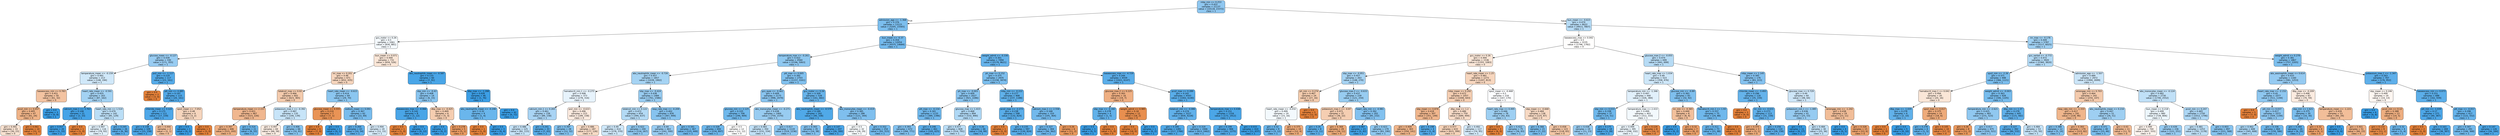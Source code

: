 digraph Tree {
node [shape=box, style="filled, rounded", color="black", fontname="helvetica"] ;
edge [fontname="helvetica"] ;
0 [label="mbp_min <= 0.253\ngini = 0.422\nsamples = 21137\nvalue = [10118, 23372]\nclass = 1", fillcolor="#8fc7f0"] ;
1 [label="admission_age <= -1.368\ngini = 0.376\nsamples = 13115\nvalue = [5205, 15565]\nclass = 1", fillcolor="#7bbeee"] ;
0 -> 1 [labeldistance=2.5, labelangle=45, headlabel="True"] ;
2 [label="gcs_motor <= 0.26\ngini = 0.5\nsamples = 1061\nvalue = [830, 881]\nclass = 1", fillcolor="#f4f9fd"] ;
1 -> 2 ;
3 [label="glucose_mean <= -0.127\ngini = 0.439\nsamples = 330\nvalue = [171, 355]\nclass = 1", fillcolor="#98ccf2"] ;
2 -> 3 ;
4 [label="temperature_mean <= -0.159\ngini = 0.491\nsamples = 213\nvalue = [148, 194]\nclass = 1", fillcolor="#d0e8f9"] ;
3 -> 4 ;
5 [label="baseexcess_min <= 0.783\ngini = 0.451\nsamples = 50\nvalue = [61, 32]\nclass = 0", fillcolor="#f3c3a1"] ;
4 -> 5 ;
6 [label="pco2_min <= 0.057\ngini = 0.405\nsamples = 47\nvalue = [61, 24]\nclass = 0", fillcolor="#efb387"] ;
5 -> 6 ;
7 [label="gini = 0.491\nsamples = 33\nvalue = [30, 23]\nclass = 0", fillcolor="#f9e2d1"] ;
6 -> 7 ;
8 [label="gini = 0.061\nsamples = 14\nvalue = [31, 1]\nclass = 0", fillcolor="#e6853f"] ;
6 -> 8 ;
9 [label="gini = 0.0\nsamples = 3\nvalue = [0, 8]\nclass = 1", fillcolor="#399de5"] ;
5 -> 9 ;
10 [label="heart_rate_mean <= -0.591\ngini = 0.455\nsamples = 163\nvalue = [87, 162]\nclass = 1", fillcolor="#a3d2f3"] ;
4 -> 10 ;
11 [label="calcium_max.1 <= 3.763\ngini = 0.108\nsamples = 21\nvalue = [2, 33]\nclass = 1", fillcolor="#45a3e7"] ;
10 -> 11 ;
12 [label="gini = 0.057\nsamples = 20\nvalue = [1, 33]\nclass = 1", fillcolor="#3fa0e6"] ;
11 -> 12 ;
13 [label="gini = 0.0\nsamples = 1\nvalue = [1, 0]\nclass = 0", fillcolor="#e58139"] ;
11 -> 13 ;
14 [label="heart_rate_min <= 1.514\ngini = 0.479\nsamples = 142\nvalue = [85, 129]\nclass = 1", fillcolor="#bbdef6"] ;
10 -> 14 ;
15 [label="gini = 0.497\nsamples = 116\nvalue = [79, 93]\nclass = 1", fillcolor="#e1f0fb"] ;
14 -> 15 ;
16 [label="gini = 0.245\nsamples = 26\nvalue = [6, 36]\nclass = 1", fillcolor="#5aade9"] ;
14 -> 16 ;
17 [label="po2_min <= -1.117\ngini = 0.219\nsamples = 117\nvalue = [23, 161]\nclass = 1", fillcolor="#55abe9"] ;
3 -> 17 ;
18 [label="gini = 0.0\nsamples = 2\nvalue = [3, 0]\nclass = 0", fillcolor="#e58139"] ;
17 -> 18 ;
19 [label="ptt_min <= 4.485\ngini = 0.197\nsamples = 115\nvalue = [20, 161]\nclass = 1", fillcolor="#52a9e8"] ;
17 -> 19 ;
20 [label="chloride_mean <= 3.122\ngini = 0.175\nsamples = 111\nvalue = [17, 159]\nclass = 1", fillcolor="#4ea7e8"] ;
19 -> 20 ;
21 [label="gini = 0.158\nsamples = 109\nvalue = [15, 158]\nclass = 1", fillcolor="#4ca6e7"] ;
20 -> 21 ;
22 [label="gini = 0.444\nsamples = 2\nvalue = [2, 1]\nclass = 0", fillcolor="#f2c09c"] ;
20 -> 22 ;
23 [label="spo2_mean <= -7.052\ngini = 0.48\nsamples = 4\nvalue = [3, 2]\nclass = 0", fillcolor="#f6d5bd"] ;
19 -> 23 ;
24 [label="gini = 0.0\nsamples = 1\nvalue = [0, 2]\nclass = 1", fillcolor="#399de5"] ;
23 -> 24 ;
25 [label="gini = 0.0\nsamples = 3\nvalue = [3, 0]\nclass = 0", fillcolor="#e58139"] ;
23 -> 25 ;
26 [label="bun_mean <= 0.071\ngini = 0.494\nsamples = 731\nvalue = [659, 526]\nclass = 0", fillcolor="#fae6d7"] ;
2 -> 26 ;
27 [label="inr_max <= 0.201\ngini = 0.48\nsamples = 671\nvalue = [652, 435]\nclass = 0", fillcolor="#f6d5bd"] ;
26 -> 27 ;
28 [label="totalco2_max <= 0.02\ngini = 0.466\nsamples = 602\nvalue = [623, 365]\nclass = 0", fillcolor="#f4cbad"] ;
27 -> 28 ;
29 [label="temperature_mean <= 2.157\ngini = 0.421\nsamples = 467\nvalue = [523, 226]\nclass = 0", fillcolor="#f0b78f"] ;
28 -> 29 ;
30 [label="gini = 0.397\nsamples = 446\nvalue = [515, 193]\nclass = 0", fillcolor="#efb083"] ;
29 -> 30 ;
31 [label="gini = 0.314\nsamples = 21\nvalue = [8, 33]\nclass = 1", fillcolor="#69b5eb"] ;
29 -> 31 ;
32 [label="potassium_max.1 <= -0.392\ngini = 0.487\nsamples = 135\nvalue = [100, 139]\nclass = 1", fillcolor="#c7e4f8"] ;
28 -> 32 ;
33 [label="gini = 0.497\nsamples = 69\nvalue = [68, 58]\nclass = 0", fillcolor="#fbece2"] ;
32 -> 33 ;
34 [label="gini = 0.406\nsamples = 66\nvalue = [32, 81]\nclass = 1", fillcolor="#87c4ef"] ;
32 -> 34 ;
35 [label="heart_rate_mean <= -0.615\ngini = 0.414\nsamples = 69\nvalue = [29, 70]\nclass = 1", fillcolor="#8bc6f0"] ;
27 -> 35 ;
36 [label="glucose_mean <= 0.555\ngini = 0.219\nsamples = 7\nvalue = [7, 1]\nclass = 0", fillcolor="#e99355"] ;
35 -> 36 ;
37 [label="gini = 0.0\nsamples = 6\nvalue = [7, 0]\nclass = 0", fillcolor="#e58139"] ;
36 -> 37 ;
38 [label="gini = 0.0\nsamples = 1\nvalue = [0, 1]\nclass = 1", fillcolor="#399de5"] ;
36 -> 38 ;
39 [label="sodium_mean <= 0.091\ngini = 0.367\nsamples = 62\nvalue = [22, 69]\nclass = 1", fillcolor="#78bced"] ;
35 -> 39 ;
40 [label="gini = 0.264\nsamples = 43\nvalue = [10, 54]\nclass = 1", fillcolor="#5eafea"] ;
39 -> 40 ;
41 [label="gini = 0.494\nsamples = 19\nvalue = [12, 15]\nclass = 1", fillcolor="#d7ebfa"] ;
39 -> 41 ;
42 [label="abs_neutrophils_mean <= -0.587\ngini = 0.133\nsamples = 60\nvalue = [7, 91]\nclass = 1", fillcolor="#48a5e7"] ;
26 -> 42 ;
43 [label="sbp_min <= -0.43\ngini = 0.408\nsamples = 14\nvalue = [6, 15]\nclass = 1", fillcolor="#88c4ef"] ;
42 -> 43 ;
44 [label="baseexcess_max <= -4.066\ngini = 0.142\nsamples = 8\nvalue = [1, 12]\nclass = 1", fillcolor="#49a5e7"] ;
43 -> 44 ;
45 [label="gini = 0.0\nsamples = 1\nvalue = [1, 0]\nclass = 0", fillcolor="#e58139"] ;
44 -> 45 ;
46 [label="gini = 0.0\nsamples = 7\nvalue = [0, 12]\nclass = 1", fillcolor="#399de5"] ;
44 -> 46 ;
47 [label="dbp_max <= -0.425\ngini = 0.469\nsamples = 6\nvalue = [5, 3]\nclass = 0", fillcolor="#f5cdb0"] ;
43 -> 47 ;
48 [label="gini = 0.0\nsamples = 1\nvalue = [0, 2]\nclass = 1", fillcolor="#399de5"] ;
47 -> 48 ;
49 [label="gini = 0.278\nsamples = 5\nvalue = [5, 1]\nclass = 0", fillcolor="#ea9a61"] ;
47 -> 49 ;
50 [label="dbp_max <= -1.288\ngini = 0.026\nsamples = 46\nvalue = [1, 76]\nclass = 1", fillcolor="#3c9ee5"] ;
42 -> 50 ;
51 [label="abs_neutrophils_mean <= -0.246\ngini = 0.32\nsamples = 4\nvalue = [1, 4]\nclass = 1", fillcolor="#6ab6ec"] ;
50 -> 51 ;
52 [label="gini = 0.0\nsamples = 1\nvalue = [1, 0]\nclass = 0", fillcolor="#e58139"] ;
51 -> 52 ;
53 [label="gini = 0.0\nsamples = 3\nvalue = [0, 4]\nclass = 1", fillcolor="#399de5"] ;
51 -> 53 ;
54 [label="gini = 0.0\nsamples = 42\nvalue = [0, 72]\nclass = 1", fillcolor="#399de5"] ;
50 -> 54 ;
55 [label="bun_mean <= -0.37\ngini = 0.354\nsamples = 12054\nvalue = [4375, 14684]\nclass = 1", fillcolor="#74baed"] ;
1 -> 55 ;
56 [label="temperature_max <= -0.261\ngini = 0.422\nsamples = 4560\nvalue = [2196, 5063]\nclass = 1", fillcolor="#8fc8f0"] ;
55 -> 56 ;
57 [label="abs_neutrophils_mean <= -0.726\ngini = 0.457\nsamples = 1857\nvalue = [1039, 1902]\nclass = 1", fillcolor="#a5d3f3"] ;
56 -> 57 ;
58 [label="hematocrit_min.1 <= -0.275\ngini = 0.498\nsamples = 373\nvalue = [278, 316]\nclass = 1", fillcolor="#e7f3fc"] ;
57 -> 58 ;
59 [label="calcium_min.1 <= 0.265\ngini = 0.461\nsamples = 158\nvalue = [89, 158]\nclass = 1", fillcolor="#a9d4f4"] ;
58 -> 59 ;
60 [label="gini = 0.486\nsamples = 125\nvalue = [82, 115]\nclass = 1", fillcolor="#c6e3f8"] ;
59 -> 60 ;
61 [label="gini = 0.241\nsamples = 33\nvalue = [7, 43]\nclass = 1", fillcolor="#59ade9"] ;
59 -> 61 ;
62 [label="po2_min <= -0.633\ngini = 0.496\nsamples = 215\nvalue = [189, 158]\nclass = 0", fillcolor="#fbeadf"] ;
58 -> 62 ;
63 [label="gini = 0.397\nsamples = 28\nvalue = [12, 32]\nclass = 1", fillcolor="#83c2ef"] ;
62 -> 63 ;
64 [label="gini = 0.486\nsamples = 187\nvalue = [177, 126]\nclass = 0", fillcolor="#f8dbc6"] ;
62 -> 64 ;
65 [label="sbp_max <= -0.424\ngini = 0.438\nsamples = 1484\nvalue = [761, 1586]\nclass = 1", fillcolor="#98ccf1"] ;
57 -> 65 ;
66 [label="totalco2_min <= 0.122\ngini = 0.472\nsamples = 654\nvalue = [394, 637]\nclass = 1", fillcolor="#b3daf5"] ;
65 -> 66 ;
67 [label="gini = 0.49\nsamples = 414\nvalue = [278, 370]\nclass = 1", fillcolor="#cee7f9"] ;
66 -> 67 ;
68 [label="gini = 0.422\nsamples = 240\nvalue = [116, 267]\nclass = 1", fillcolor="#8fc8f0"] ;
66 -> 68 ;
69 [label="resp_rate_max <= -0.209\ngini = 0.402\nsamples = 830\nvalue = [367, 949]\nclass = 1", fillcolor="#86c3ef"] ;
65 -> 69 ;
70 [label="gini = 0.44\nsamples = 463\nvalue = [242, 500]\nclass = 1", fillcolor="#99ccf2"] ;
69 -> 70 ;
71 [label="gini = 0.341\nsamples = 367\nvalue = [125, 449]\nclass = 1", fillcolor="#70b8ec"] ;
69 -> 71 ;
72 [label="ptt_max <= 0.005\ngini = 0.392\nsamples = 2703\nvalue = [1157, 3161]\nclass = 1", fillcolor="#81c1ef"] ;
56 -> 72 ;
73 [label="gcs_eyes <= -0.461\ngini = 0.409\nsamples = 2175\nvalue = [996, 2479]\nclass = 1", fillcolor="#89c4ef"] ;
72 -> 73 ;
74 [label="glucose_min <= 2.125\ngini = 0.335\nsamples = 706\nvalue = [246, 909]\nclass = 1", fillcolor="#6fb8ec"] ;
73 -> 74 ;
75 [label="gini = 0.328\nsamples = 694\nvalue = [234, 897]\nclass = 1", fillcolor="#6db7ec"] ;
74 -> 75 ;
76 [label="gini = 0.5\nsamples = 12\nvalue = [12, 12]\nclass = 0", fillcolor="#ffffff"] ;
74 -> 76 ;
77 [label="abs_monocytes_mean <= -0.271\ngini = 0.438\nsamples = 1469\nvalue = [750, 1570]\nclass = 1", fillcolor="#98ccf1"] ;
73 -> 77 ;
78 [label="gini = 0.483\nsamples = 350\nvalue = [231, 334]\nclass = 1", fillcolor="#c2e1f7"] ;
77 -> 78 ;
79 [label="gini = 0.417\nsamples = 1119\nvalue = [519, 1236]\nclass = 1", fillcolor="#8cc6f0"] ;
77 -> 79 ;
80 [label="gcs_motor <= 0.26\ngini = 0.309\nsamples = 528\nvalue = [161, 682]\nclass = 1", fillcolor="#68b4eb"] ;
72 -> 80 ;
81 [label="abs_neutrophils_mean <= -0.579\ngini = 0.189\nsamples = 242\nvalue = [40, 338]\nclass = 1", fillcolor="#50a9e8"] ;
80 -> 81 ;
82 [label="gini = 0.393\nsamples = 35\nvalue = [14, 38]\nclass = 1", fillcolor="#82c1ef"] ;
81 -> 82 ;
83 [label="gini = 0.147\nsamples = 207\nvalue = [26, 300]\nclass = 1", fillcolor="#4aa5e7"] ;
81 -> 83 ;
84 [label="abs_monocytes_mean <= -0.419\ngini = 0.385\nsamples = 286\nvalue = [121, 344]\nclass = 1", fillcolor="#7fbfee"] ;
80 -> 84 ;
85 [label="gini = 0.5\nsamples = 32\nvalue = [28, 29]\nclass = 1", fillcolor="#f8fcfe"] ;
84 -> 85 ;
86 [label="gini = 0.352\nsamples = 254\nvalue = [93, 315]\nclass = 1", fillcolor="#73baed"] ;
84 -> 86 ;
87 [label="weight_admit <= -0.336\ngini = 0.301\nsamples = 7494\nvalue = [2179, 9621]\nclass = 1", fillcolor="#66b3eb"] ;
55 -> 87 ;
88 [label="ph_max <= 0.152\ngini = 0.375\nsamples = 2935\nvalue = [1158, 3474]\nclass = 1", fillcolor="#7bbeee"] ;
87 -> 88 ;
89 [label="ph_max <= -0.003\ngini = 0.409\nsamples = 2027\nvalue = [921, 2286]\nclass = 1", fillcolor="#89c4ef"] ;
88 -> 89 ;
90 [label="ptt_max <= -0.154\ngini = 0.341\nsamples = 1133\nvalue = [389, 1396]\nclass = 1", fillcolor="#70b8ec"] ;
89 -> 90 ;
91 [label="gini = 0.393\nsamples = 672\nvalue = [284, 771]\nclass = 1", fillcolor="#82c1ef"] ;
90 -> 91 ;
92 [label="gini = 0.246\nsamples = 461\nvalue = [105, 625]\nclass = 1", fillcolor="#5aade9"] ;
90 -> 92 ;
93 [label="glucose_max <= 1.415\ngini = 0.468\nsamples = 894\nvalue = [532, 890]\nclass = 1", fillcolor="#afd8f5"] ;
89 -> 93 ;
94 [label="gini = 0.477\nsamples = 828\nvalue = [514, 791]\nclass = 1", fillcolor="#baddf6"] ;
93 -> 94 ;
95 [label="gini = 0.26\nsamples = 66\nvalue = [18, 99]\nclass = 1", fillcolor="#5dafea"] ;
93 -> 95 ;
96 [label="mbp_min <= -0.222\ngini = 0.277\nsamples = 908\nvalue = [237, 1188]\nclass = 1", fillcolor="#60b1ea"] ;
88 -> 96 ;
97 [label="pco2_max <= -2.273\ngini = 0.238\nsamples = 598\nvalue = [132, 824]\nclass = 1", fillcolor="#59ade9"] ;
96 -> 97 ;
98 [label="gini = 0.0\nsamples = 1\nvalue = [2, 0]\nclass = 0", fillcolor="#e58139"] ;
97 -> 98 ;
99 [label="gini = 0.235\nsamples = 597\nvalue = [130, 824]\nclass = 1", fillcolor="#58ace9"] ;
97 -> 99 ;
100 [label="calcium_max.1 <= 2.558\ngini = 0.348\nsamples = 310\nvalue = [105, 364]\nclass = 1", fillcolor="#72b9ec"] ;
96 -> 100 ;
101 [label="gini = 0.327\nsamples = 304\nvalue = [94, 362]\nclass = 1", fillcolor="#6cb6ec"] ;
100 -> 101 ;
102 [label="gini = 0.26\nsamples = 6\nvalue = [11, 2]\nclass = 0", fillcolor="#ea985d"] ;
100 -> 102 ;
103 [label="baseexcess_max <= -4.729\ngini = 0.244\nsamples = 4559\nvalue = [1021, 6147]\nclass = 1", fillcolor="#5aade9"] ;
87 -> 103 ;
104 [label="glucose_max.2 <= 0.225\ngini = 0.393\nsamples = 16\nvalue = [19, 7]\nclass = 0", fillcolor="#efaf82"] ;
103 -> 104 ;
105 [label="sbp_max <= -0.182\ngini = 0.278\nsamples = 4\nvalue = [1, 5]\nclass = 1", fillcolor="#61b1ea"] ;
104 -> 105 ;
106 [label="gini = 0.0\nsamples = 3\nvalue = [0, 5]\nclass = 1", fillcolor="#399de5"] ;
105 -> 106 ;
107 [label="gini = 0.0\nsamples = 1\nvalue = [1, 0]\nclass = 0", fillcolor="#e58139"] ;
105 -> 107 ;
108 [label="weight_admit <= 0.985\ngini = 0.18\nsamples = 12\nvalue = [18, 2]\nclass = 0", fillcolor="#e88f4f"] ;
104 -> 108 ;
109 [label="gini = 0.0\nsamples = 11\nvalue = [18, 0]\nclass = 0", fillcolor="#e58139"] ;
108 -> 109 ;
110 [label="gini = 0.0\nsamples = 1\nvalue = [0, 2]\nclass = 1", fillcolor="#399de5"] ;
108 -> 110 ;
111 [label="pco2_max <= 0.289\ngini = 0.241\nsamples = 4543\nvalue = [1002, 6140]\nclass = 1", fillcolor="#59ade9"] ;
103 -> 111 ;
112 [label="totalco2_min <= -0.086\ngini = 0.274\nsamples = 3227\nvalue = [830, 4228]\nclass = 1", fillcolor="#60b0ea"] ;
111 -> 112 ;
113 [label="gini = 0.195\nsamples = 1281\nvalue = [217, 1766]\nclass = 1", fillcolor="#51a9e8"] ;
112 -> 113 ;
114 [label="gini = 0.319\nsamples = 1946\nvalue = [613, 2462]\nclass = 1", fillcolor="#6ab5eb"] ;
112 -> 114 ;
115 [label="temperature_max <= 0.438\ngini = 0.151\nsamples = 1316\nvalue = [172, 1912]\nclass = 1", fillcolor="#4ba6e7"] ;
111 -> 115 ;
116 [label="gini = 0.199\nsamples = 906\nvalue = [161, 1275]\nclass = 1", fillcolor="#52a9e8"] ;
115 -> 116 ;
117 [label="gini = 0.033\nsamples = 410\nvalue = [11, 637]\nclass = 1", fillcolor="#3c9fe5"] ;
115 -> 117 ;
118 [label="bun_mean <= -0.615\ngini = 0.474\nsamples = 8022\nvalue = [4913, 7807]\nclass = 1", fillcolor="#b6dbf5"] ;
0 -> 118 [labeldistance=2.5, labelangle=-45, headlabel="False"] ;
119 [label="baseexcess_max <= 0.042\ngini = 0.5\nsamples = 2235\nvalue = [1796, 1782]\nclass = 0", fillcolor="#fffefd"] ;
118 -> 119 ;
120 [label="gcs_motor <= 0.26\ngini = 0.494\nsamples = 1536\nvalue = [1355, 1083]\nclass = 0", fillcolor="#fae6d7"] ;
119 -> 120 ;
121 [label="sbp_max <= -0.951\ngini = 0.457\nsamples = 263\nvalue = [148, 270]\nclass = 1", fillcolor="#a6d3f3"] ;
120 -> 121 ;
122 [label="ph_min <= 0.274\ngini = 0.467\nsamples = 24\nvalue = [27, 16]\nclass = 0", fillcolor="#f4ccae"] ;
121 -> 122 ;
123 [label="heart_rate_mean <= -0.032\ngini = 0.499\nsamples = 19\nvalue = [15, 16]\nclass = 1", fillcolor="#f3f9fd"] ;
122 -> 123 ;
124 [label="gini = 0.32\nsamples = 9\nvalue = [3, 12]\nclass = 1", fillcolor="#6ab6ec"] ;
123 -> 124 ;
125 [label="gini = 0.375\nsamples = 10\nvalue = [12, 4]\nclass = 0", fillcolor="#eeab7b"] ;
123 -> 125 ;
126 [label="gini = 0.0\nsamples = 5\nvalue = [12, 0]\nclass = 0", fillcolor="#e58139"] ;
122 -> 126 ;
127 [label="glucose_max.2 <= -0.633\ngini = 0.437\nsamples = 239\nvalue = [121, 254]\nclass = 1", fillcolor="#97ccf1"] ;
121 -> 127 ;
128 [label="potassium_max.1 <= -0.87\ngini = 0.471\nsamples = 37\nvalue = [36, 22]\nclass = 0", fillcolor="#f5ceb2"] ;
127 -> 128 ;
129 [label="gini = 0.26\nsamples = 8\nvalue = [2, 11]\nclass = 1", fillcolor="#5dafea"] ;
128 -> 129 ;
130 [label="gini = 0.369\nsamples = 29\nvalue = [34, 11]\nclass = 0", fillcolor="#edaa79"] ;
128 -> 130 ;
131 [label="heart_rate_min <= -0.981\ngini = 0.392\nsamples = 202\nvalue = [85, 232]\nclass = 1", fillcolor="#82c1ef"] ;
127 -> 131 ;
132 [label="gini = 0.087\nsamples = 23\nvalue = [2, 42]\nclass = 1", fillcolor="#42a2e6"] ;
131 -> 132 ;
133 [label="gini = 0.423\nsamples = 179\nvalue = [83, 190]\nclass = 1", fillcolor="#8fc8f0"] ;
131 -> 133 ;
134 [label="heart_rate_mean <= 1.25\ngini = 0.481\nsamples = 1273\nvalue = [1207, 813]\nclass = 0", fillcolor="#f7d6be"] ;
120 -> 134 ;
135 [label="mbp_mean <= 0.292\ngini = 0.472\nsamples = 1057\nvalue = [1040, 643]\nclass = 0", fillcolor="#f5cfb3"] ;
134 -> 135 ;
136 [label="sbp_mean <= 0.876\ngini = 0.418\nsamples = 307\nvalue = [351, 149]\nclass = 0", fillcolor="#f0b68d"] ;
135 -> 136 ;
137 [label="gini = 0.409\nsamples = 303\nvalue = [350, 141]\nclass = 0", fillcolor="#efb489"] ;
136 -> 137 ;
138 [label="gini = 0.198\nsamples = 4\nvalue = [1, 8]\nclass = 1", fillcolor="#52a9e8"] ;
136 -> 138 ;
139 [label="dbp_max <= 1.2\ngini = 0.486\nsamples = 750\nvalue = [689, 494]\nclass = 0", fillcolor="#f8dbc7"] ;
135 -> 139 ;
140 [label="gini = 0.477\nsamples = 633\nvalue = [615, 399]\nclass = 0", fillcolor="#f6d3b9"] ;
139 -> 140 ;
141 [label="gini = 0.492\nsamples = 117\nvalue = [74, 95]\nclass = 1", fillcolor="#d3e9f9"] ;
139 -> 141 ;
142 [label="spo2_mean <= -0.468\ngini = 0.5\nsamples = 216\nvalue = [167, 170]\nclass = 1", fillcolor="#fcfdff"] ;
134 -> 142 ;
143 [label="heart_rate_max <= 0.495\ngini = 0.446\nsamples = 78\nvalue = [42, 83]\nclass = 1", fillcolor="#9dcff2"] ;
142 -> 143 ;
144 [label="gini = 0.0\nsamples = 3\nvalue = [6, 0]\nclass = 0", fillcolor="#e58139"] ;
143 -> 144 ;
145 [label="gini = 0.422\nsamples = 75\nvalue = [36, 83]\nclass = 1", fillcolor="#8fc8f0"] ;
143 -> 145 ;
146 [label="sbp_mean <= -0.668\ngini = 0.484\nsamples = 138\nvalue = [125, 87]\nclass = 0", fillcolor="#f7d9c3"] ;
142 -> 146 ;
147 [label="gini = 0.366\nsamples = 15\nvalue = [7, 22]\nclass = 1", fillcolor="#78bced"] ;
146 -> 147 ;
148 [label="gini = 0.458\nsamples = 123\nvalue = [118, 65]\nclass = 0", fillcolor="#f3c6a6"] ;
146 -> 148 ;
149 [label="glucose_max.2 <= -0.055\ngini = 0.474\nsamples = 699\nvalue = [441, 699]\nclass = 1", fillcolor="#b6dbf5"] ;
119 -> 149 ;
150 [label="heart_rate_max <= 1.034\ngini = 0.49\nsamples = 523\nvalue = [358, 476]\nclass = 1", fillcolor="#cee7f9"] ;
149 -> 150 ;
151 [label="temperature_min <= -1.346\ngini = 0.497\nsamples = 440\nvalue = [326, 384]\nclass = 1", fillcolor="#e1f0fb"] ;
150 -> 151 ;
152 [label="sbp_min <= 0.033\ngini = 0.338\nsamples = 37\nvalue = [14, 51]\nclass = 1", fillcolor="#6fb8ec"] ;
151 -> 152 ;
153 [label="gini = 0.438\nsamples = 19\nvalue = [11, 23]\nclass = 1", fillcolor="#98ccf1"] ;
152 -> 153 ;
154 [label="gini = 0.175\nsamples = 18\nvalue = [3, 28]\nclass = 1", fillcolor="#4ea8e8"] ;
152 -> 154 ;
155 [label="temperature_max <= 2.433\ngini = 0.499\nsamples = 403\nvalue = [312, 333]\nclass = 1", fillcolor="#f3f9fd"] ;
151 -> 155 ;
156 [label="gini = 0.499\nsamples = 395\nvalue = [298, 332]\nclass = 1", fillcolor="#ebf5fc"] ;
155 -> 156 ;
157 [label="gini = 0.124\nsamples = 8\nvalue = [14, 1]\nclass = 0", fillcolor="#e78a47"] ;
155 -> 157 ;
158 [label="glucose_min <= -0.89\ngini = 0.383\nsamples = 83\nvalue = [32, 92]\nclass = 1", fillcolor="#7ebfee"] ;
150 -> 158 ;
159 [label="inr_min <= -0.365\ngini = 0.444\nsamples = 8\nvalue = [8, 4]\nclass = 0", fillcolor="#f2c09c"] ;
158 -> 159 ;
160 [label="gini = 0.0\nsamples = 1\nvalue = [0, 2]\nclass = 1", fillcolor="#399de5"] ;
159 -> 160 ;
161 [label="gini = 0.32\nsamples = 7\nvalue = [8, 2]\nclass = 0", fillcolor="#eca06a"] ;
159 -> 161 ;
162 [label="hematocrit_min.1 <= 1.93\ngini = 0.337\nsamples = 75\nvalue = [24, 88]\nclass = 1", fillcolor="#6fb8ec"] ;
158 -> 162 ;
163 [label="gini = 0.311\nsamples = 73\nvalue = [21, 88]\nclass = 1", fillcolor="#68b4eb"] ;
162 -> 163 ;
164 [label="gini = 0.0\nsamples = 2\nvalue = [3, 0]\nclass = 0", fillcolor="#e58139"] ;
162 -> 164 ;
165 [label="mbp_mean <= 1.145\ngini = 0.395\nsamples = 176\nvalue = [83, 223]\nclass = 1", fillcolor="#83c1ef"] ;
149 -> 165 ;
166 [label="chloride_mean <= -3.493\ngini = 0.296\nsamples = 116\nvalue = [35, 159]\nclass = 1", fillcolor="#65b3eb"] ;
165 -> 166 ;
167 [label="gini = 0.0\nsamples = 3\nvalue = [4, 0]\nclass = 0", fillcolor="#e58139"] ;
166 -> 167 ;
168 [label="inr_min <= -0.631\ngini = 0.273\nsamples = 113\nvalue = [31, 159]\nclass = 1", fillcolor="#60b0ea"] ;
166 -> 168 ;
169 [label="gini = 0.375\nsamples = 3\nvalue = [3, 1]\nclass = 0", fillcolor="#eeab7b"] ;
168 -> 169 ;
170 [label="gini = 0.256\nsamples = 110\nvalue = [28, 158]\nclass = 1", fillcolor="#5caeea"] ;
168 -> 170 ;
171 [label="glucose_max <= 0.729\ngini = 0.49\nsamples = 60\nvalue = [48, 64]\nclass = 1", fillcolor="#cee6f8"] ;
165 -> 171 ;
172 [label="potassium_min.1 <= -1.085\ngini = 0.436\nsamples = 41\nvalue = [25, 53]\nclass = 1", fillcolor="#96cbf1"] ;
171 -> 172 ;
173 [label="gini = 0.0\nsamples = 11\nvalue = [0, 17]\nclass = 1", fillcolor="#399de5"] ;
172 -> 173 ;
174 [label="gini = 0.484\nsamples = 30\nvalue = [25, 36]\nclass = 1", fillcolor="#c2e1f7"] ;
172 -> 174 ;
175 [label="aniongap_min <= -1.242\ngini = 0.438\nsamples = 19\nvalue = [23, 11]\nclass = 0", fillcolor="#f1bd98"] ;
171 -> 175 ;
176 [label="gini = 0.0\nsamples = 4\nvalue = [0, 5]\nclass = 1", fillcolor="#399de5"] ;
175 -> 176 ;
177 [label="gini = 0.328\nsamples = 15\nvalue = [23, 6]\nclass = 0", fillcolor="#eca26d"] ;
175 -> 177 ;
178 [label="inr_max <= -0.178\ngini = 0.449\nsamples = 5787\nvalue = [3117, 6025]\nclass = 1", fillcolor="#9fd0f2"] ;
118 -> 178 ;
179 [label="gcs_verbal <= -0.772\ngini = 0.472\nsamples = 3920\nvalue = [2360, 3820]\nclass = 1", fillcolor="#b3daf5"] ;
178 -> 179 ;
180 [label="spo2_min <= -2.26\ngini = 0.371\nsamples = 948\nvalue = [366, 1121]\nclass = 1", fillcolor="#7abded"] ;
179 -> 180 ;
181 [label="hematocrit_max.1 <= 0.041\ngini = 0.494\nsamples = 20\nvalue = [20, 16]\nclass = 0", fillcolor="#fae6d7"] ;
180 -> 181 ;
182 [label="dbp_max <= -1.035\ngini = 0.278\nsamples = 6\nvalue = [2, 10]\nclass = 1", fillcolor="#61b1ea"] ;
181 -> 182 ;
183 [label="gini = 0.0\nsamples = 1\nvalue = [2, 0]\nclass = 0", fillcolor="#e58139"] ;
182 -> 183 ;
184 [label="gini = 0.0\nsamples = 5\nvalue = [0, 10]\nclass = 1", fillcolor="#399de5"] ;
182 -> 184 ;
185 [label="spo2_max <= 0.017\ngini = 0.375\nsamples = 14\nvalue = [18, 6]\nclass = 0", fillcolor="#eeab7b"] ;
181 -> 185 ;
186 [label="gini = 0.278\nsamples = 4\nvalue = [1, 5]\nclass = 1", fillcolor="#61b1ea"] ;
185 -> 186 ;
187 [label="gini = 0.105\nsamples = 10\nvalue = [17, 1]\nclass = 0", fillcolor="#e78845"] ;
185 -> 187 ;
188 [label="weight_admit <= -0.003\ngini = 0.363\nsamples = 928\nvalue = [346, 1105]\nclass = 1", fillcolor="#77bced"] ;
180 -> 188 ;
189 [label="temperature_min <= -2.621\ngini = 0.425\nsamples = 483\nvalue = [231, 523]\nclass = 1", fillcolor="#90c8f0"] ;
188 -> 189 ;
190 [label="gini = 0.26\nsamples = 8\nvalue = [11, 2]\nclass = 0", fillcolor="#ea985d"] ;
189 -> 190 ;
191 [label="gini = 0.417\nsamples = 475\nvalue = [220, 521]\nclass = 1", fillcolor="#8dc6f0"] ;
189 -> 191 ;
192 [label="dbp_min <= 1.37\ngini = 0.276\nsamples = 445\nvalue = [115, 582]\nclass = 1", fillcolor="#60b0ea"] ;
188 -> 192 ;
193 [label="gini = 0.227\nsamples = 392\nvalue = [80, 532]\nclass = 1", fillcolor="#57ace9"] ;
192 -> 193 ;
194 [label="gini = 0.484\nsamples = 53\nvalue = [35, 50]\nclass = 1", fillcolor="#c4e2f7"] ;
192 -> 194 ;
195 [label="admission_age <= -1.507\ngini = 0.489\nsamples = 2972\nvalue = [1994, 2699]\nclass = 1", fillcolor="#cbe5f8"] ;
179 -> 195 ;
196 [label="aniongap_min <= 0.703\ngini = 0.464\nsamples = 242\nvalue = [254, 147]\nclass = 0", fillcolor="#f4caac"] ;
195 -> 196 ;
197 [label="resp_rate_min <= -1.333\ngini = 0.417\nsamples = 191\nvalue = [228, 96]\nclass = 0", fillcolor="#f0b68c"] ;
196 -> 197 ;
198 [label="gini = 0.388\nsamples = 12\nvalue = [5, 14]\nclass = 1", fillcolor="#80c0ee"] ;
197 -> 198 ;
199 [label="gini = 0.393\nsamples = 179\nvalue = [223, 82]\nclass = 0", fillcolor="#efaf82"] ;
197 -> 199 ;
200 [label="abs_neutrophils_mean <= 0.216\ngini = 0.447\nsamples = 51\nvalue = [26, 51]\nclass = 1", fillcolor="#9ecff2"] ;
196 -> 200 ;
201 [label="gini = 0.371\nsamples = 40\nvalue = [15, 46]\nclass = 1", fillcolor="#7abded"] ;
200 -> 201 ;
202 [label="gini = 0.43\nsamples = 11\nvalue = [11, 5]\nclass = 0", fillcolor="#f1ba93"] ;
200 -> 202 ;
203 [label="abs_monocytes_mean <= -0.124\ngini = 0.482\nsamples = 2730\nvalue = [1740, 2552]\nclass = 1", fillcolor="#c0e0f7"] ;
195 -> 203 ;
204 [label="bun_mean <= 0.218\ngini = 0.499\nsamples = 980\nvalue = [728, 806]\nclass = 1", fillcolor="#ecf6fc"] ;
203 -> 204 ;
205 [label="gini = 0.499\nsamples = 744\nvalue = [607, 555]\nclass = 0", fillcolor="#fdf4ee"] ;
204 -> 205 ;
206 [label="gini = 0.439\nsamples = 236\nvalue = [121, 251]\nclass = 1", fillcolor="#98ccf2"] ;
204 -> 206 ;
207 [label="pco2_min <= 0.247\ngini = 0.465\nsamples = 1750\nvalue = [1012, 1746]\nclass = 1", fillcolor="#acd6f4"] ;
203 -> 207 ;
208 [label="gini = 0.481\nsamples = 1253\nvalue = [791, 1178]\nclass = 1", fillcolor="#bedff6"] ;
207 -> 208 ;
209 [label="gini = 0.403\nsamples = 497\nvalue = [221, 568]\nclass = 1", fillcolor="#86c3ef"] ;
207 -> 209 ;
210 [label="weight_admit <= 0.278\ngini = 0.381\nsamples = 1867\nvalue = [757, 2205]\nclass = 1", fillcolor="#7dbfee"] ;
178 -> 210 ;
211 [label="abs_eosinophils_mean <= 0.614\ngini = 0.433\nsamples = 1160\nvalue = [581, 1253]\nclass = 1", fillcolor="#95caf1"] ;
210 -> 211 ;
212 [label="heart_rate_max <= -2.152\ngini = 0.42\nsamples = 1077\nvalue = [511, 1194]\nclass = 1", fillcolor="#8ec7f0"] ;
211 -> 212 ;
213 [label="gini = 0.0\nsamples = 5\nvalue = [7, 0]\nclass = 0", fillcolor="#e58139"] ;
212 -> 213 ;
214 [label="ptt_min <= 0.037\ngini = 0.417\nsamples = 1072\nvalue = [504, 1194]\nclass = 1", fillcolor="#8dc6f0"] ;
212 -> 214 ;
215 [label="gini = 0.462\nsamples = 608\nvalue = [345, 608]\nclass = 1", fillcolor="#a9d5f4"] ;
214 -> 215 ;
216 [label="gini = 0.336\nsamples = 464\nvalue = [159, 586]\nclass = 1", fillcolor="#6fb8ec"] ;
214 -> 216 ;
217 [label="dbp_max <= -0.209\ngini = 0.496\nsamples = 83\nvalue = [70, 59]\nclass = 0", fillcolor="#fbebe0"] ;
211 -> 217 ;
218 [label="sbp_min <= 1.621\ngini = 0.375\nsamples = 30\nvalue = [10, 30]\nclass = 1", fillcolor="#7bbeee"] ;
217 -> 218 ;
219 [label="gini = 0.284\nsamples = 26\nvalue = [6, 29]\nclass = 1", fillcolor="#62b1ea"] ;
218 -> 219 ;
220 [label="gini = 0.32\nsamples = 4\nvalue = [4, 1]\nclass = 0", fillcolor="#eca06a"] ;
218 -> 220 ;
221 [label="temperature_mean <= -1.221\ngini = 0.439\nsamples = 53\nvalue = [60, 29]\nclass = 0", fillcolor="#f2be99"] ;
217 -> 221 ;
222 [label="gini = 0.0\nsamples = 2\nvalue = [0, 6]\nclass = 1", fillcolor="#399de5"] ;
221 -> 222 ;
223 [label="gini = 0.401\nsamples = 51\nvalue = [60, 23]\nclass = 0", fillcolor="#efb185"] ;
221 -> 223 ;
224 [label="potassium_max.1 <= -1.347\ngini = 0.263\nsamples = 707\nvalue = [176, 952]\nclass = 1", fillcolor="#5eafea"] ;
210 -> 224 ;
225 [label="sbp_mean <= 0.246\ngini = 0.499\nsamples = 19\nvalue = [14, 13]\nclass = 0", fillcolor="#fdf6f1"] ;
224 -> 225 ;
226 [label="gini = 0.0\nsamples = 6\nvalue = [0, 8]\nclass = 1", fillcolor="#399de5"] ;
225 -> 226 ;
227 [label="pco2_min <= 0.12\ngini = 0.388\nsamples = 13\nvalue = [14, 5]\nclass = 0", fillcolor="#eeae80"] ;
225 -> 227 ;
228 [label="gini = 0.133\nsamples = 9\nvalue = [13, 1]\nclass = 0", fillcolor="#e78b48"] ;
227 -> 228 ;
229 [label="gini = 0.32\nsamples = 4\nvalue = [1, 4]\nclass = 1", fillcolor="#6ab6ec"] ;
227 -> 229 ;
230 [label="baseexcess_min <= 0.073\ngini = 0.251\nsamples = 688\nvalue = [162, 939]\nclass = 1", fillcolor="#5baee9"] ;
224 -> 230 ;
231 [label="ptt_min <= -1.039\ngini = 0.17\nsamples = 271\nvalue = [40, 387]\nclass = 1", fillcolor="#4da7e8"] ;
230 -> 231 ;
232 [label="gini = 0.0\nsamples = 2\nvalue = [2, 0]\nclass = 0", fillcolor="#e58139"] ;
231 -> 232 ;
233 [label="gini = 0.163\nsamples = 269\nvalue = [38, 387]\nclass = 1", fillcolor="#4ca7e8"] ;
231 -> 233 ;
234 [label="ptt_max <= -0.057\ngini = 0.296\nsamples = 417\nvalue = [122, 552]\nclass = 1", fillcolor="#65b3eb"] ;
230 -> 234 ;
235 [label="gini = 0.347\nsamples = 291\nvalue = [106, 368]\nclass = 1", fillcolor="#72b9ec"] ;
234 -> 235 ;
236 [label="gini = 0.147\nsamples = 126\nvalue = [16, 184]\nclass = 1", fillcolor="#4aa6e7"] ;
234 -> 236 ;
}